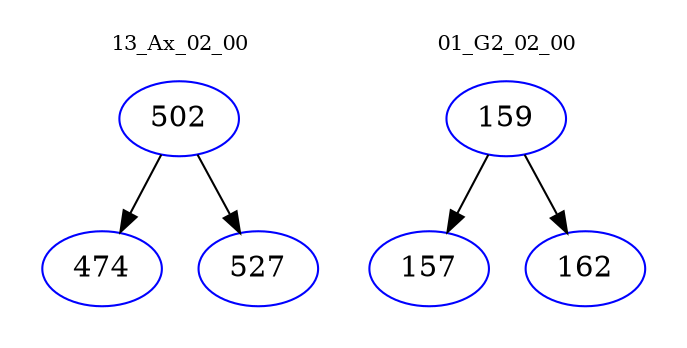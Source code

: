 digraph{
subgraph cluster_0 {
color = white
label = "13_Ax_02_00";
fontsize=10;
T0_502 [label="502", color="blue"]
T0_502 -> T0_474 [color="black"]
T0_474 [label="474", color="blue"]
T0_502 -> T0_527 [color="black"]
T0_527 [label="527", color="blue"]
}
subgraph cluster_1 {
color = white
label = "01_G2_02_00";
fontsize=10;
T1_159 [label="159", color="blue"]
T1_159 -> T1_157 [color="black"]
T1_157 [label="157", color="blue"]
T1_159 -> T1_162 [color="black"]
T1_162 [label="162", color="blue"]
}
}

